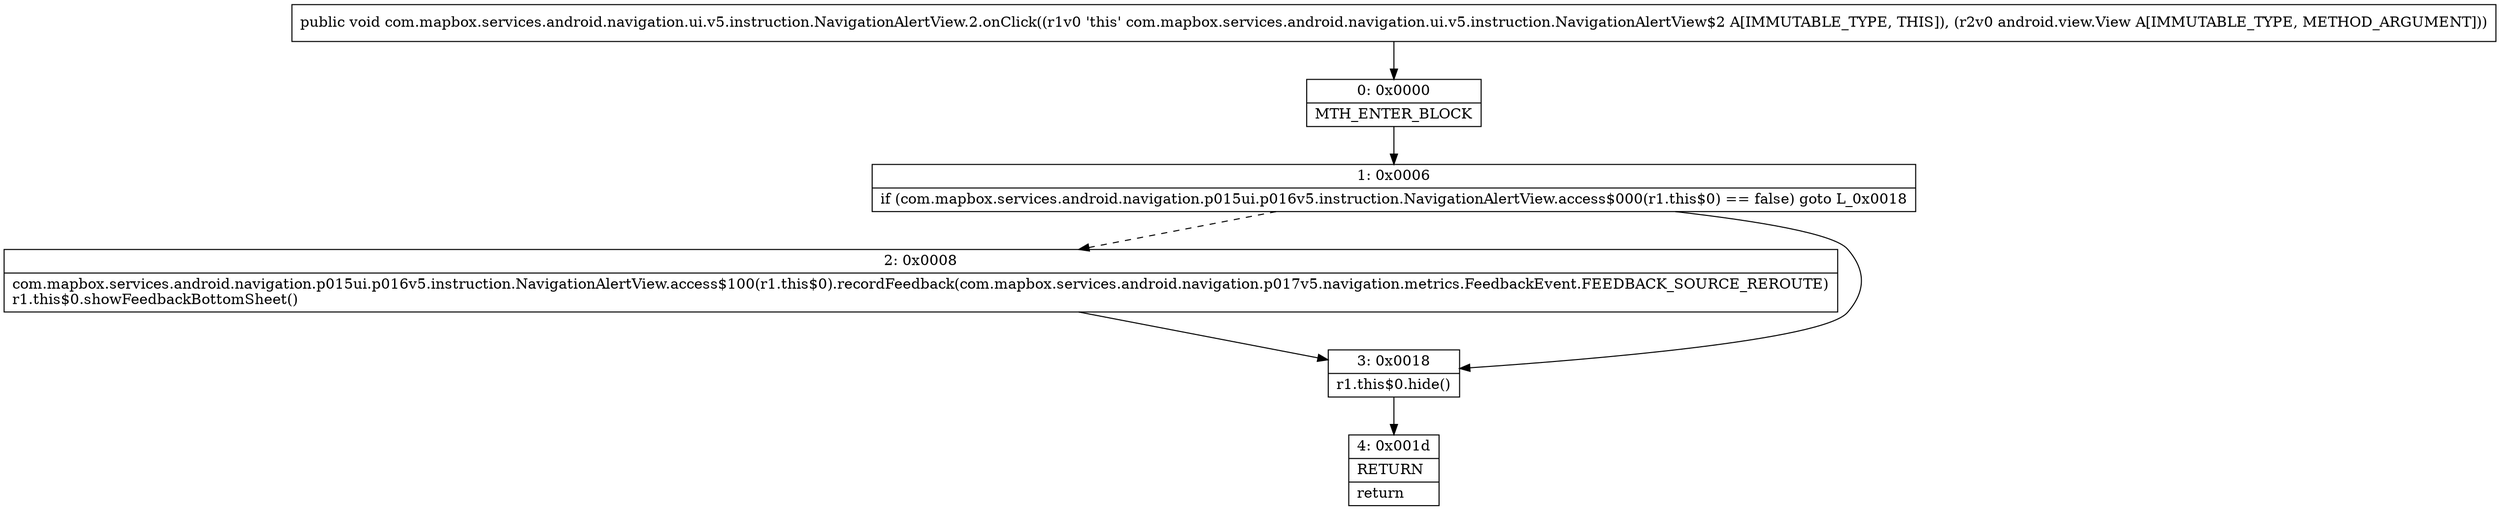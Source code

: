 digraph "CFG forcom.mapbox.services.android.navigation.ui.v5.instruction.NavigationAlertView.2.onClick(Landroid\/view\/View;)V" {
Node_0 [shape=record,label="{0\:\ 0x0000|MTH_ENTER_BLOCK\l}"];
Node_1 [shape=record,label="{1\:\ 0x0006|if (com.mapbox.services.android.navigation.p015ui.p016v5.instruction.NavigationAlertView.access$000(r1.this$0) == false) goto L_0x0018\l}"];
Node_2 [shape=record,label="{2\:\ 0x0008|com.mapbox.services.android.navigation.p015ui.p016v5.instruction.NavigationAlertView.access$100(r1.this$0).recordFeedback(com.mapbox.services.android.navigation.p017v5.navigation.metrics.FeedbackEvent.FEEDBACK_SOURCE_REROUTE)\lr1.this$0.showFeedbackBottomSheet()\l}"];
Node_3 [shape=record,label="{3\:\ 0x0018|r1.this$0.hide()\l}"];
Node_4 [shape=record,label="{4\:\ 0x001d|RETURN\l|return\l}"];
MethodNode[shape=record,label="{public void com.mapbox.services.android.navigation.ui.v5.instruction.NavigationAlertView.2.onClick((r1v0 'this' com.mapbox.services.android.navigation.ui.v5.instruction.NavigationAlertView$2 A[IMMUTABLE_TYPE, THIS]), (r2v0 android.view.View A[IMMUTABLE_TYPE, METHOD_ARGUMENT])) }"];
MethodNode -> Node_0;
Node_0 -> Node_1;
Node_1 -> Node_2[style=dashed];
Node_1 -> Node_3;
Node_2 -> Node_3;
Node_3 -> Node_4;
}

